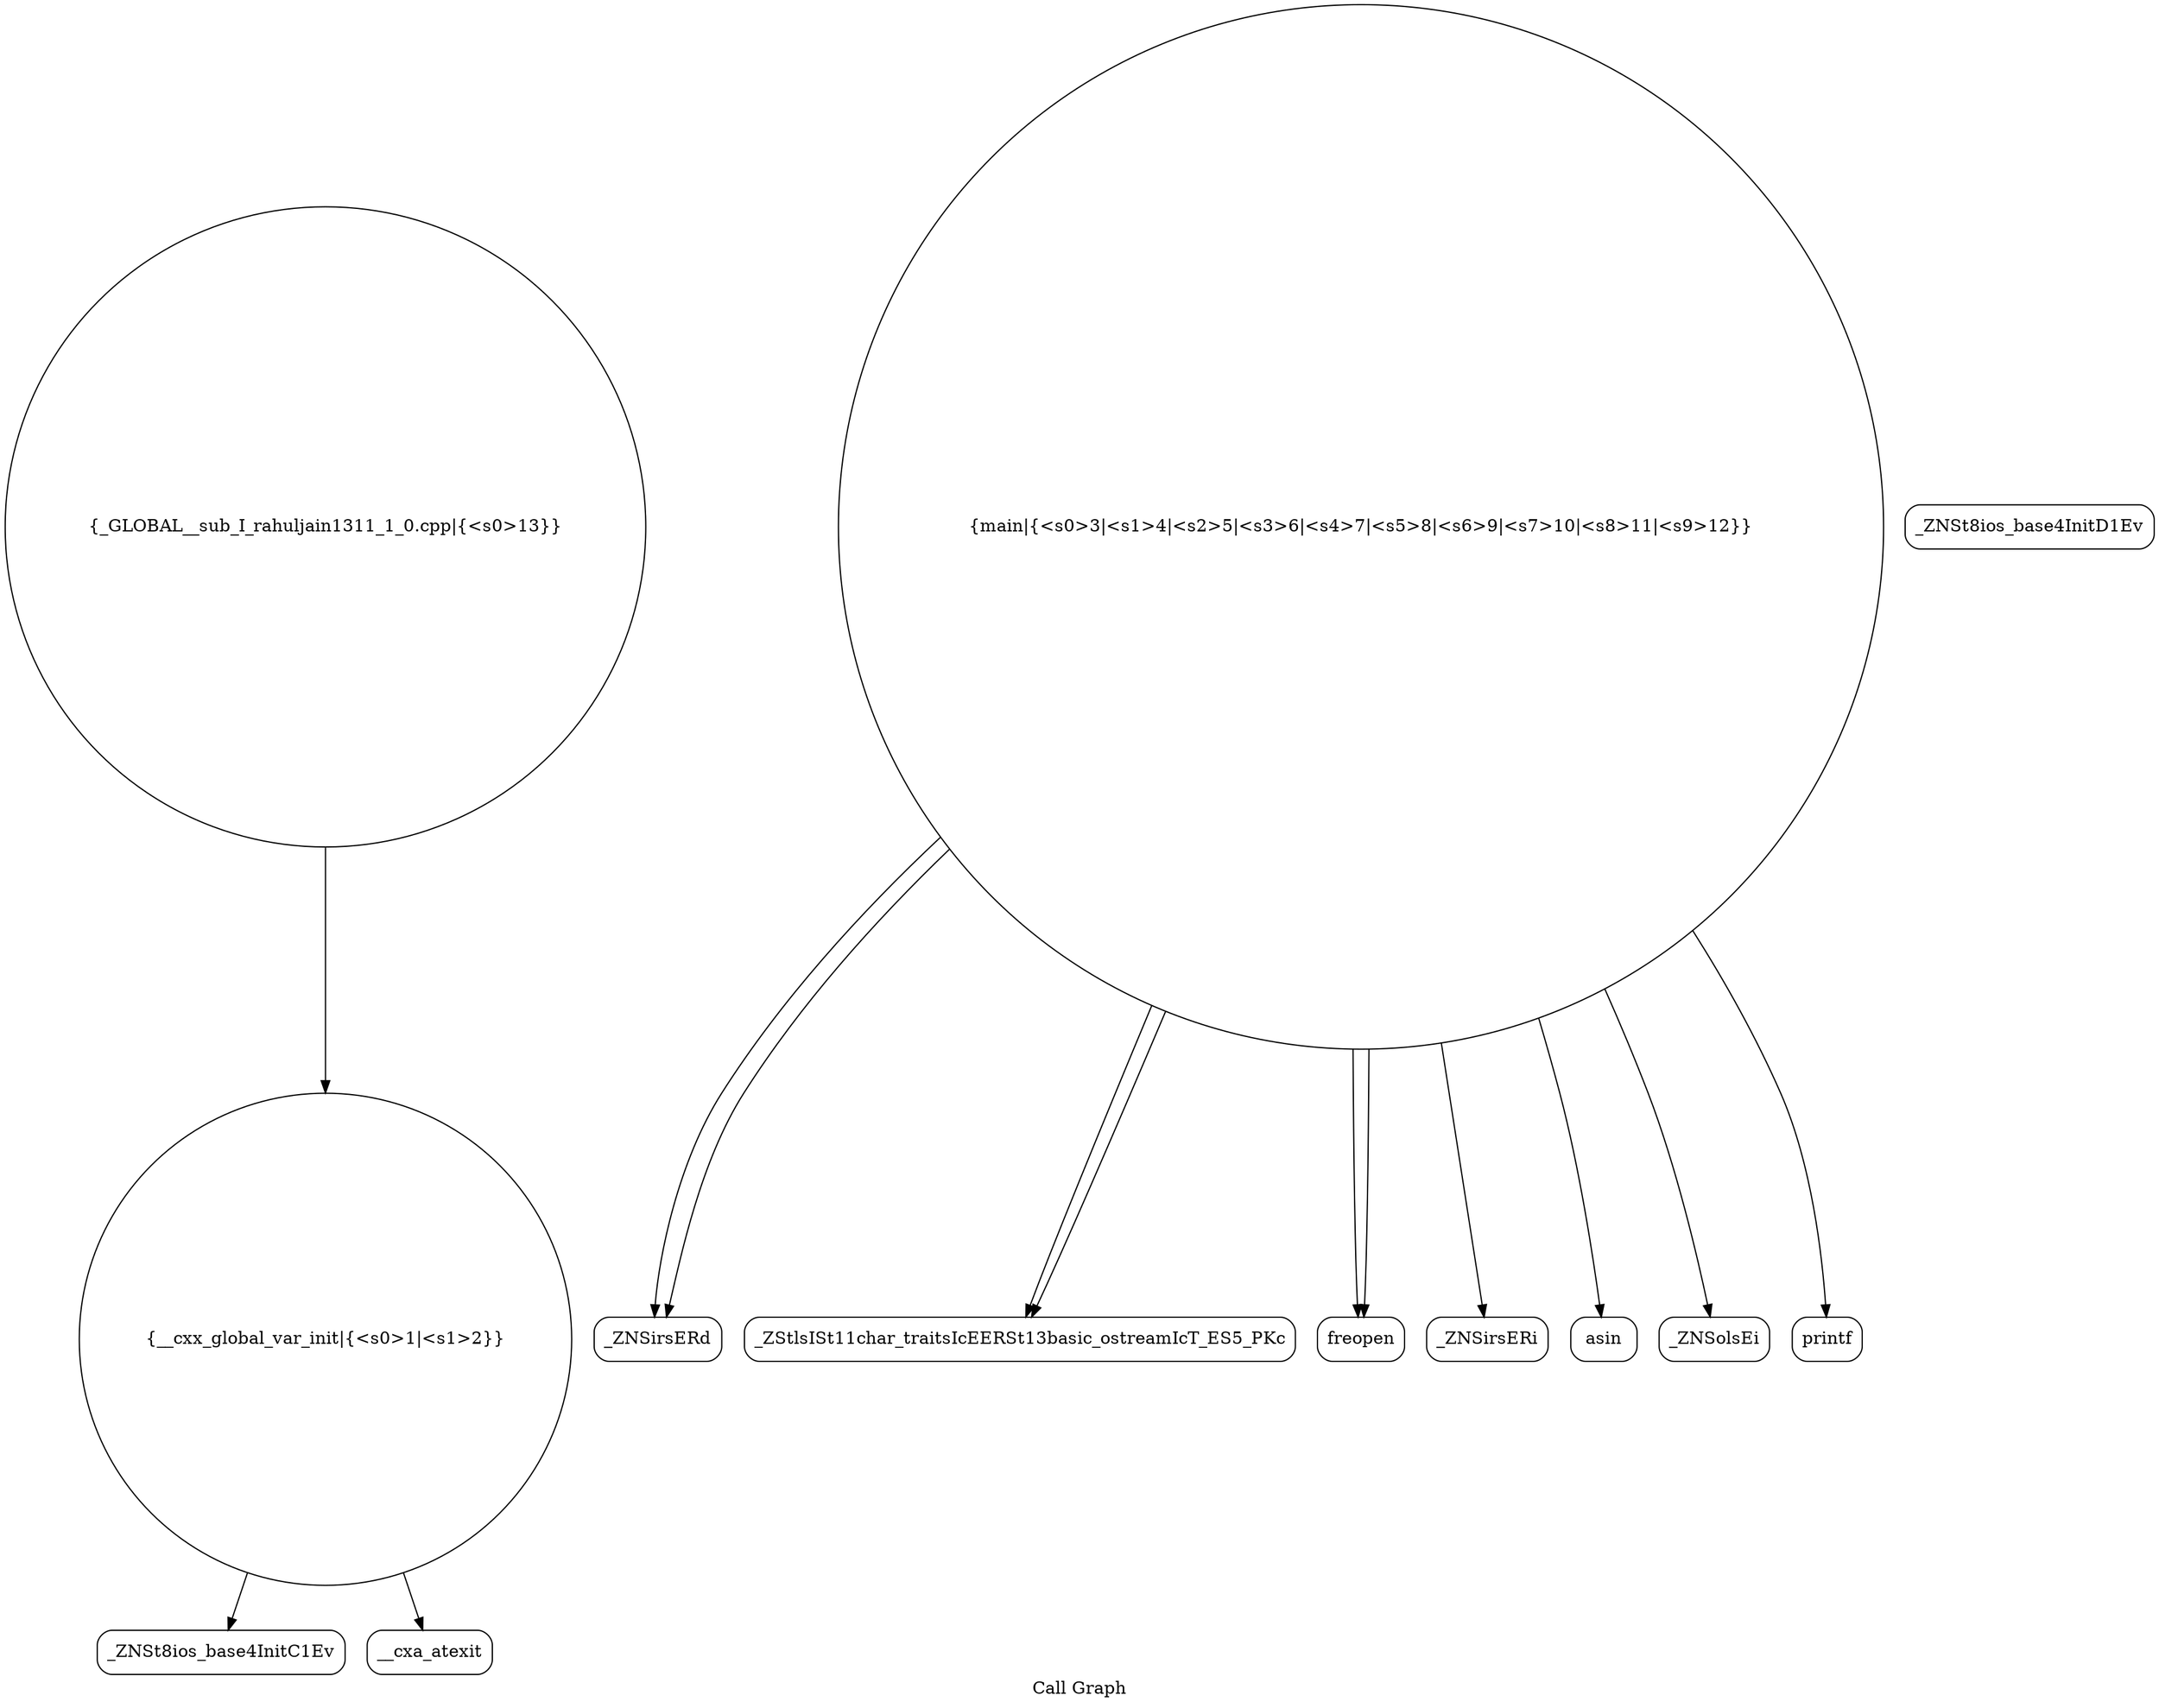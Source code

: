 digraph "Call Graph" {
	label="Call Graph";

	Node0x5586bab86380 [shape=record,shape=circle,label="{__cxx_global_var_init|{<s0>1|<s1>2}}"];
	Node0x5586bab86380:s0 -> Node0x5586bab86810[color=black];
	Node0x5586bab86380:s1 -> Node0x5586bab86910[color=black];
	Node0x5586bab86b10 [shape=record,shape=Mrecord,label="{_ZNSirsERd}"];
	Node0x5586bab86890 [shape=record,shape=Mrecord,label="{_ZNSt8ios_base4InitD1Ev}"];
	Node0x5586bab86c10 [shape=record,shape=Mrecord,label="{_ZStlsISt11char_traitsIcEERSt13basic_ostreamIcT_ES5_PKc}"];
	Node0x5586bab86990 [shape=record,shape=circle,label="{main|{<s0>3|<s1>4|<s2>5|<s3>6|<s4>7|<s5>8|<s6>9|<s7>10|<s8>11|<s9>12}}"];
	Node0x5586bab86990:s0 -> Node0x5586bab86a10[color=black];
	Node0x5586bab86990:s1 -> Node0x5586bab86a10[color=black];
	Node0x5586bab86990:s2 -> Node0x5586bab86a90[color=black];
	Node0x5586bab86990:s3 -> Node0x5586bab86b10[color=black];
	Node0x5586bab86990:s4 -> Node0x5586bab86b10[color=black];
	Node0x5586bab86990:s5 -> Node0x5586bab86b90[color=black];
	Node0x5586bab86990:s6 -> Node0x5586bab86c10[color=black];
	Node0x5586bab86990:s7 -> Node0x5586bab86c90[color=black];
	Node0x5586bab86990:s8 -> Node0x5586bab86c10[color=black];
	Node0x5586bab86990:s9 -> Node0x5586bab86d10[color=black];
	Node0x5586bab86d10 [shape=record,shape=Mrecord,label="{printf}"];
	Node0x5586bab86a90 [shape=record,shape=Mrecord,label="{_ZNSirsERi}"];
	Node0x5586bab86810 [shape=record,shape=Mrecord,label="{_ZNSt8ios_base4InitC1Ev}"];
	Node0x5586bab86b90 [shape=record,shape=Mrecord,label="{asin}"];
	Node0x5586bab86910 [shape=record,shape=Mrecord,label="{__cxa_atexit}"];
	Node0x5586bab86c90 [shape=record,shape=Mrecord,label="{_ZNSolsEi}"];
	Node0x5586bab86a10 [shape=record,shape=Mrecord,label="{freopen}"];
	Node0x5586bab86d90 [shape=record,shape=circle,label="{_GLOBAL__sub_I_rahuljain1311_1_0.cpp|{<s0>13}}"];
	Node0x5586bab86d90:s0 -> Node0x5586bab86380[color=black];
}
